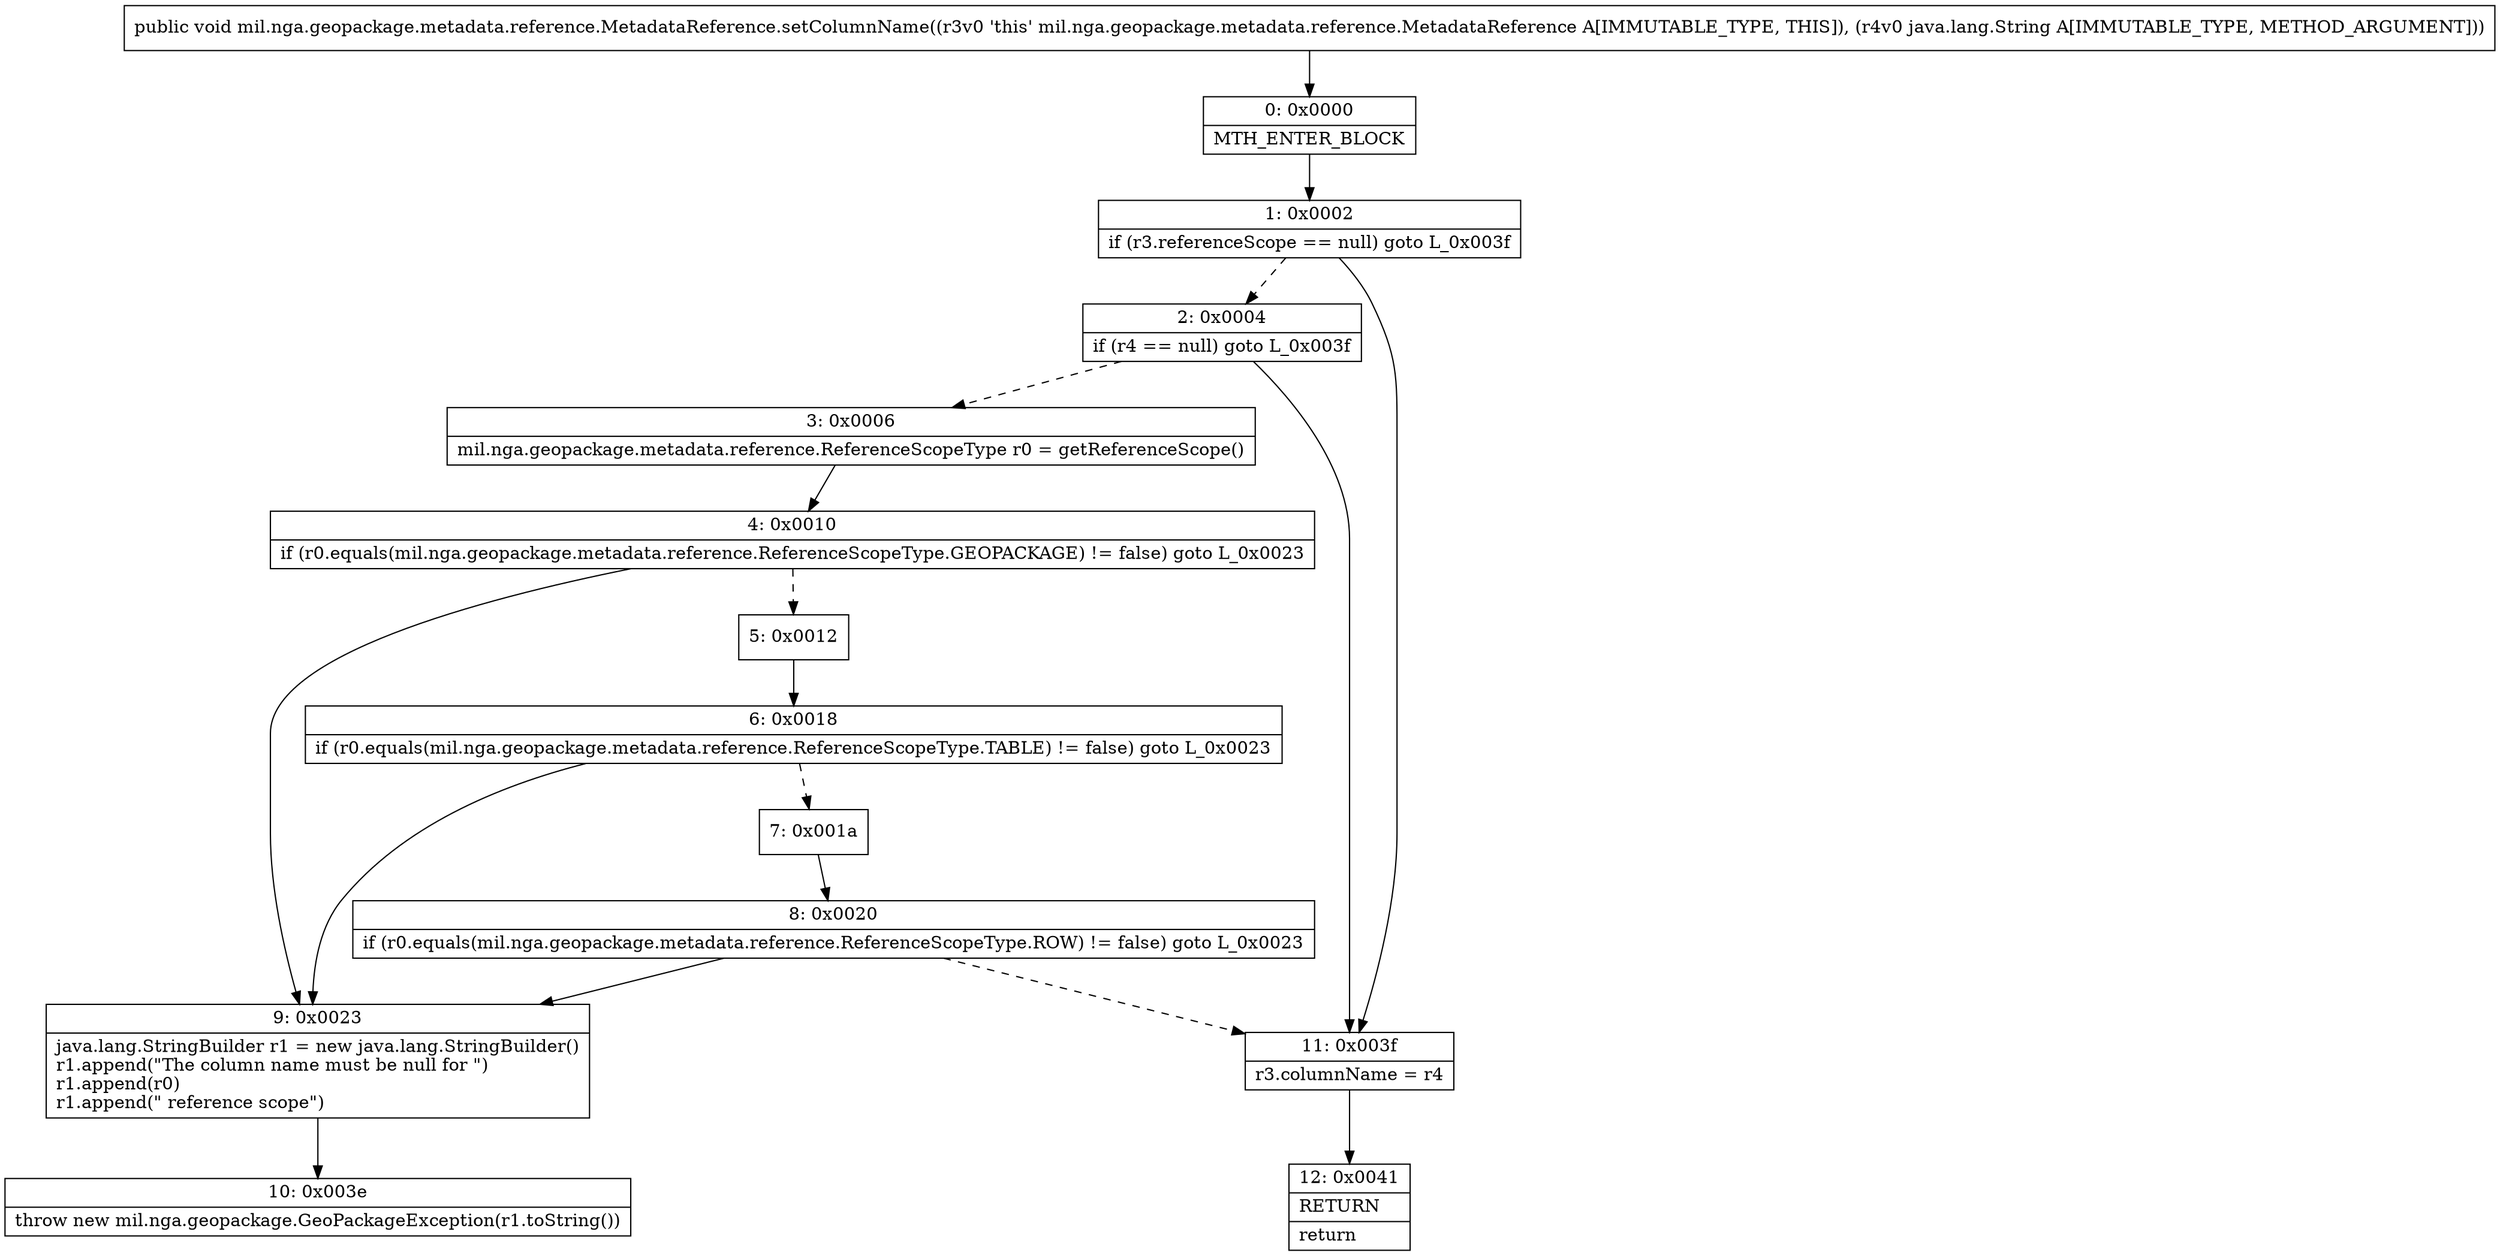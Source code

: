 digraph "CFG formil.nga.geopackage.metadata.reference.MetadataReference.setColumnName(Ljava\/lang\/String;)V" {
Node_0 [shape=record,label="{0\:\ 0x0000|MTH_ENTER_BLOCK\l}"];
Node_1 [shape=record,label="{1\:\ 0x0002|if (r3.referenceScope == null) goto L_0x003f\l}"];
Node_2 [shape=record,label="{2\:\ 0x0004|if (r4 == null) goto L_0x003f\l}"];
Node_3 [shape=record,label="{3\:\ 0x0006|mil.nga.geopackage.metadata.reference.ReferenceScopeType r0 = getReferenceScope()\l}"];
Node_4 [shape=record,label="{4\:\ 0x0010|if (r0.equals(mil.nga.geopackage.metadata.reference.ReferenceScopeType.GEOPACKAGE) != false) goto L_0x0023\l}"];
Node_5 [shape=record,label="{5\:\ 0x0012}"];
Node_6 [shape=record,label="{6\:\ 0x0018|if (r0.equals(mil.nga.geopackage.metadata.reference.ReferenceScopeType.TABLE) != false) goto L_0x0023\l}"];
Node_7 [shape=record,label="{7\:\ 0x001a}"];
Node_8 [shape=record,label="{8\:\ 0x0020|if (r0.equals(mil.nga.geopackage.metadata.reference.ReferenceScopeType.ROW) != false) goto L_0x0023\l}"];
Node_9 [shape=record,label="{9\:\ 0x0023|java.lang.StringBuilder r1 = new java.lang.StringBuilder()\lr1.append(\"The column name must be null for \")\lr1.append(r0)\lr1.append(\" reference scope\")\l}"];
Node_10 [shape=record,label="{10\:\ 0x003e|throw new mil.nga.geopackage.GeoPackageException(r1.toString())\l}"];
Node_11 [shape=record,label="{11\:\ 0x003f|r3.columnName = r4\l}"];
Node_12 [shape=record,label="{12\:\ 0x0041|RETURN\l|return\l}"];
MethodNode[shape=record,label="{public void mil.nga.geopackage.metadata.reference.MetadataReference.setColumnName((r3v0 'this' mil.nga.geopackage.metadata.reference.MetadataReference A[IMMUTABLE_TYPE, THIS]), (r4v0 java.lang.String A[IMMUTABLE_TYPE, METHOD_ARGUMENT])) }"];
MethodNode -> Node_0;
Node_0 -> Node_1;
Node_1 -> Node_2[style=dashed];
Node_1 -> Node_11;
Node_2 -> Node_3[style=dashed];
Node_2 -> Node_11;
Node_3 -> Node_4;
Node_4 -> Node_5[style=dashed];
Node_4 -> Node_9;
Node_5 -> Node_6;
Node_6 -> Node_7[style=dashed];
Node_6 -> Node_9;
Node_7 -> Node_8;
Node_8 -> Node_9;
Node_8 -> Node_11[style=dashed];
Node_9 -> Node_10;
Node_11 -> Node_12;
}

